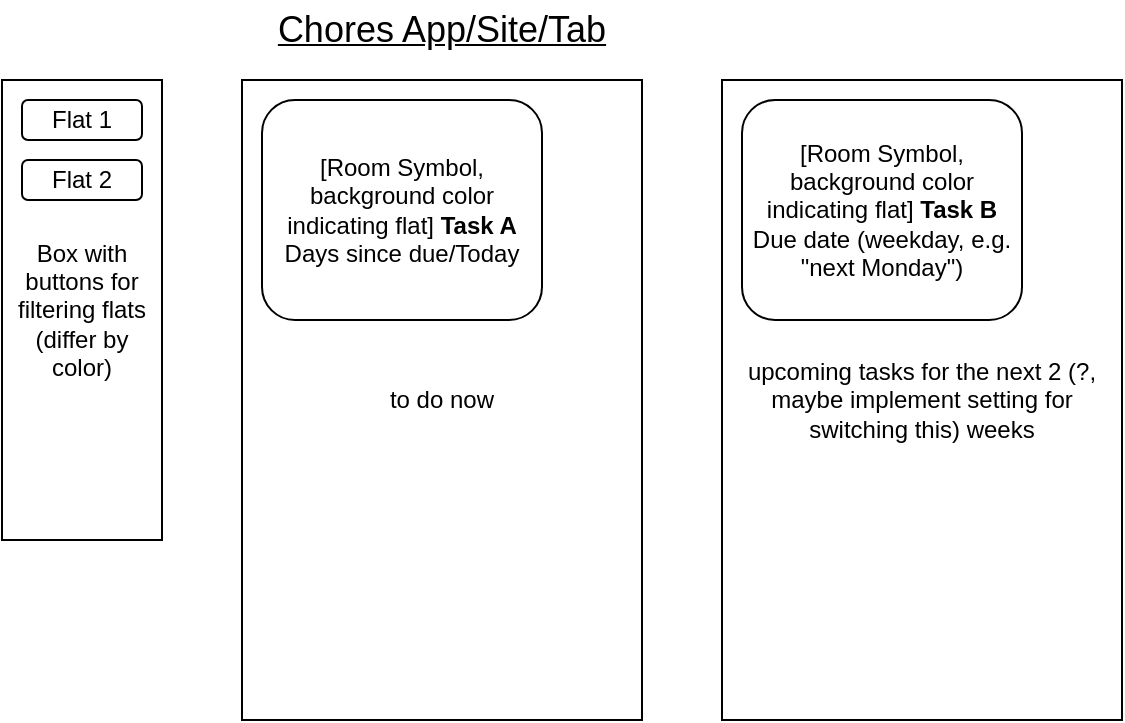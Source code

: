 <mxfile>
    <diagram id="IRE4RYft8Wkg2p7bfkMU" name="Page-1">
        <mxGraphModel dx="704" dy="404" grid="1" gridSize="10" guides="1" tooltips="1" connect="1" arrows="1" fold="1" page="1" pageScale="1" pageWidth="850" pageHeight="1100" math="0" shadow="0">
            <root>
                <mxCell id="0"/>
                <mxCell id="1" parent="0"/>
                <mxCell id="2" value="to do now" style="rounded=0;whiteSpace=wrap;html=1;" parent="1" vertex="1">
                    <mxGeometry x="280" y="40" width="200" height="320" as="geometry"/>
                </mxCell>
                <mxCell id="4" value="Chores App/Site/Tab" style="text;html=1;strokeColor=none;fillColor=none;align=center;verticalAlign=middle;whiteSpace=wrap;rounded=0;fontSize=18;fontStyle=4" parent="1" vertex="1">
                    <mxGeometry x="280" width="200" height="30" as="geometry"/>
                </mxCell>
                <mxCell id="5" value="Box with buttons for filtering flats (differ by color)" style="rounded=0;whiteSpace=wrap;html=1;" parent="1" vertex="1">
                    <mxGeometry x="160" y="40" width="80" height="230" as="geometry"/>
                </mxCell>
                <mxCell id="6" value="upcoming tasks for the next 2 (?, maybe implement setting for switching this) weeks" style="rounded=0;whiteSpace=wrap;html=1;" parent="1" vertex="1">
                    <mxGeometry x="520" y="40" width="200" height="320" as="geometry"/>
                </mxCell>
                <mxCell id="7" value="[Room Symbol, background color indicating flat] &lt;b&gt;Task A&lt;br&gt;&lt;/b&gt;Days since due/Today" style="rounded=1;whiteSpace=wrap;html=1;" parent="1" vertex="1">
                    <mxGeometry x="290" y="50" width="140" height="110" as="geometry"/>
                </mxCell>
                <mxCell id="10" value="[Room Symbol, background color indicating flat] &lt;b&gt;Task B&lt;br&gt;&lt;/b&gt;Due date (weekday, e.g. &quot;next Monday&quot;)" style="rounded=1;whiteSpace=wrap;html=1;" parent="1" vertex="1">
                    <mxGeometry x="530" y="50" width="140" height="110" as="geometry"/>
                </mxCell>
                <mxCell id="12" value="Flat 1" style="rounded=1;whiteSpace=wrap;html=1;" parent="1" vertex="1">
                    <mxGeometry x="170" y="50" width="60" height="20" as="geometry"/>
                </mxCell>
                <mxCell id="14" value="Flat 2" style="rounded=1;whiteSpace=wrap;html=1;" parent="1" vertex="1">
                    <mxGeometry x="170" y="80" width="60" height="20" as="geometry"/>
                </mxCell>
            </root>
        </mxGraphModel>
    </diagram>
</mxfile>